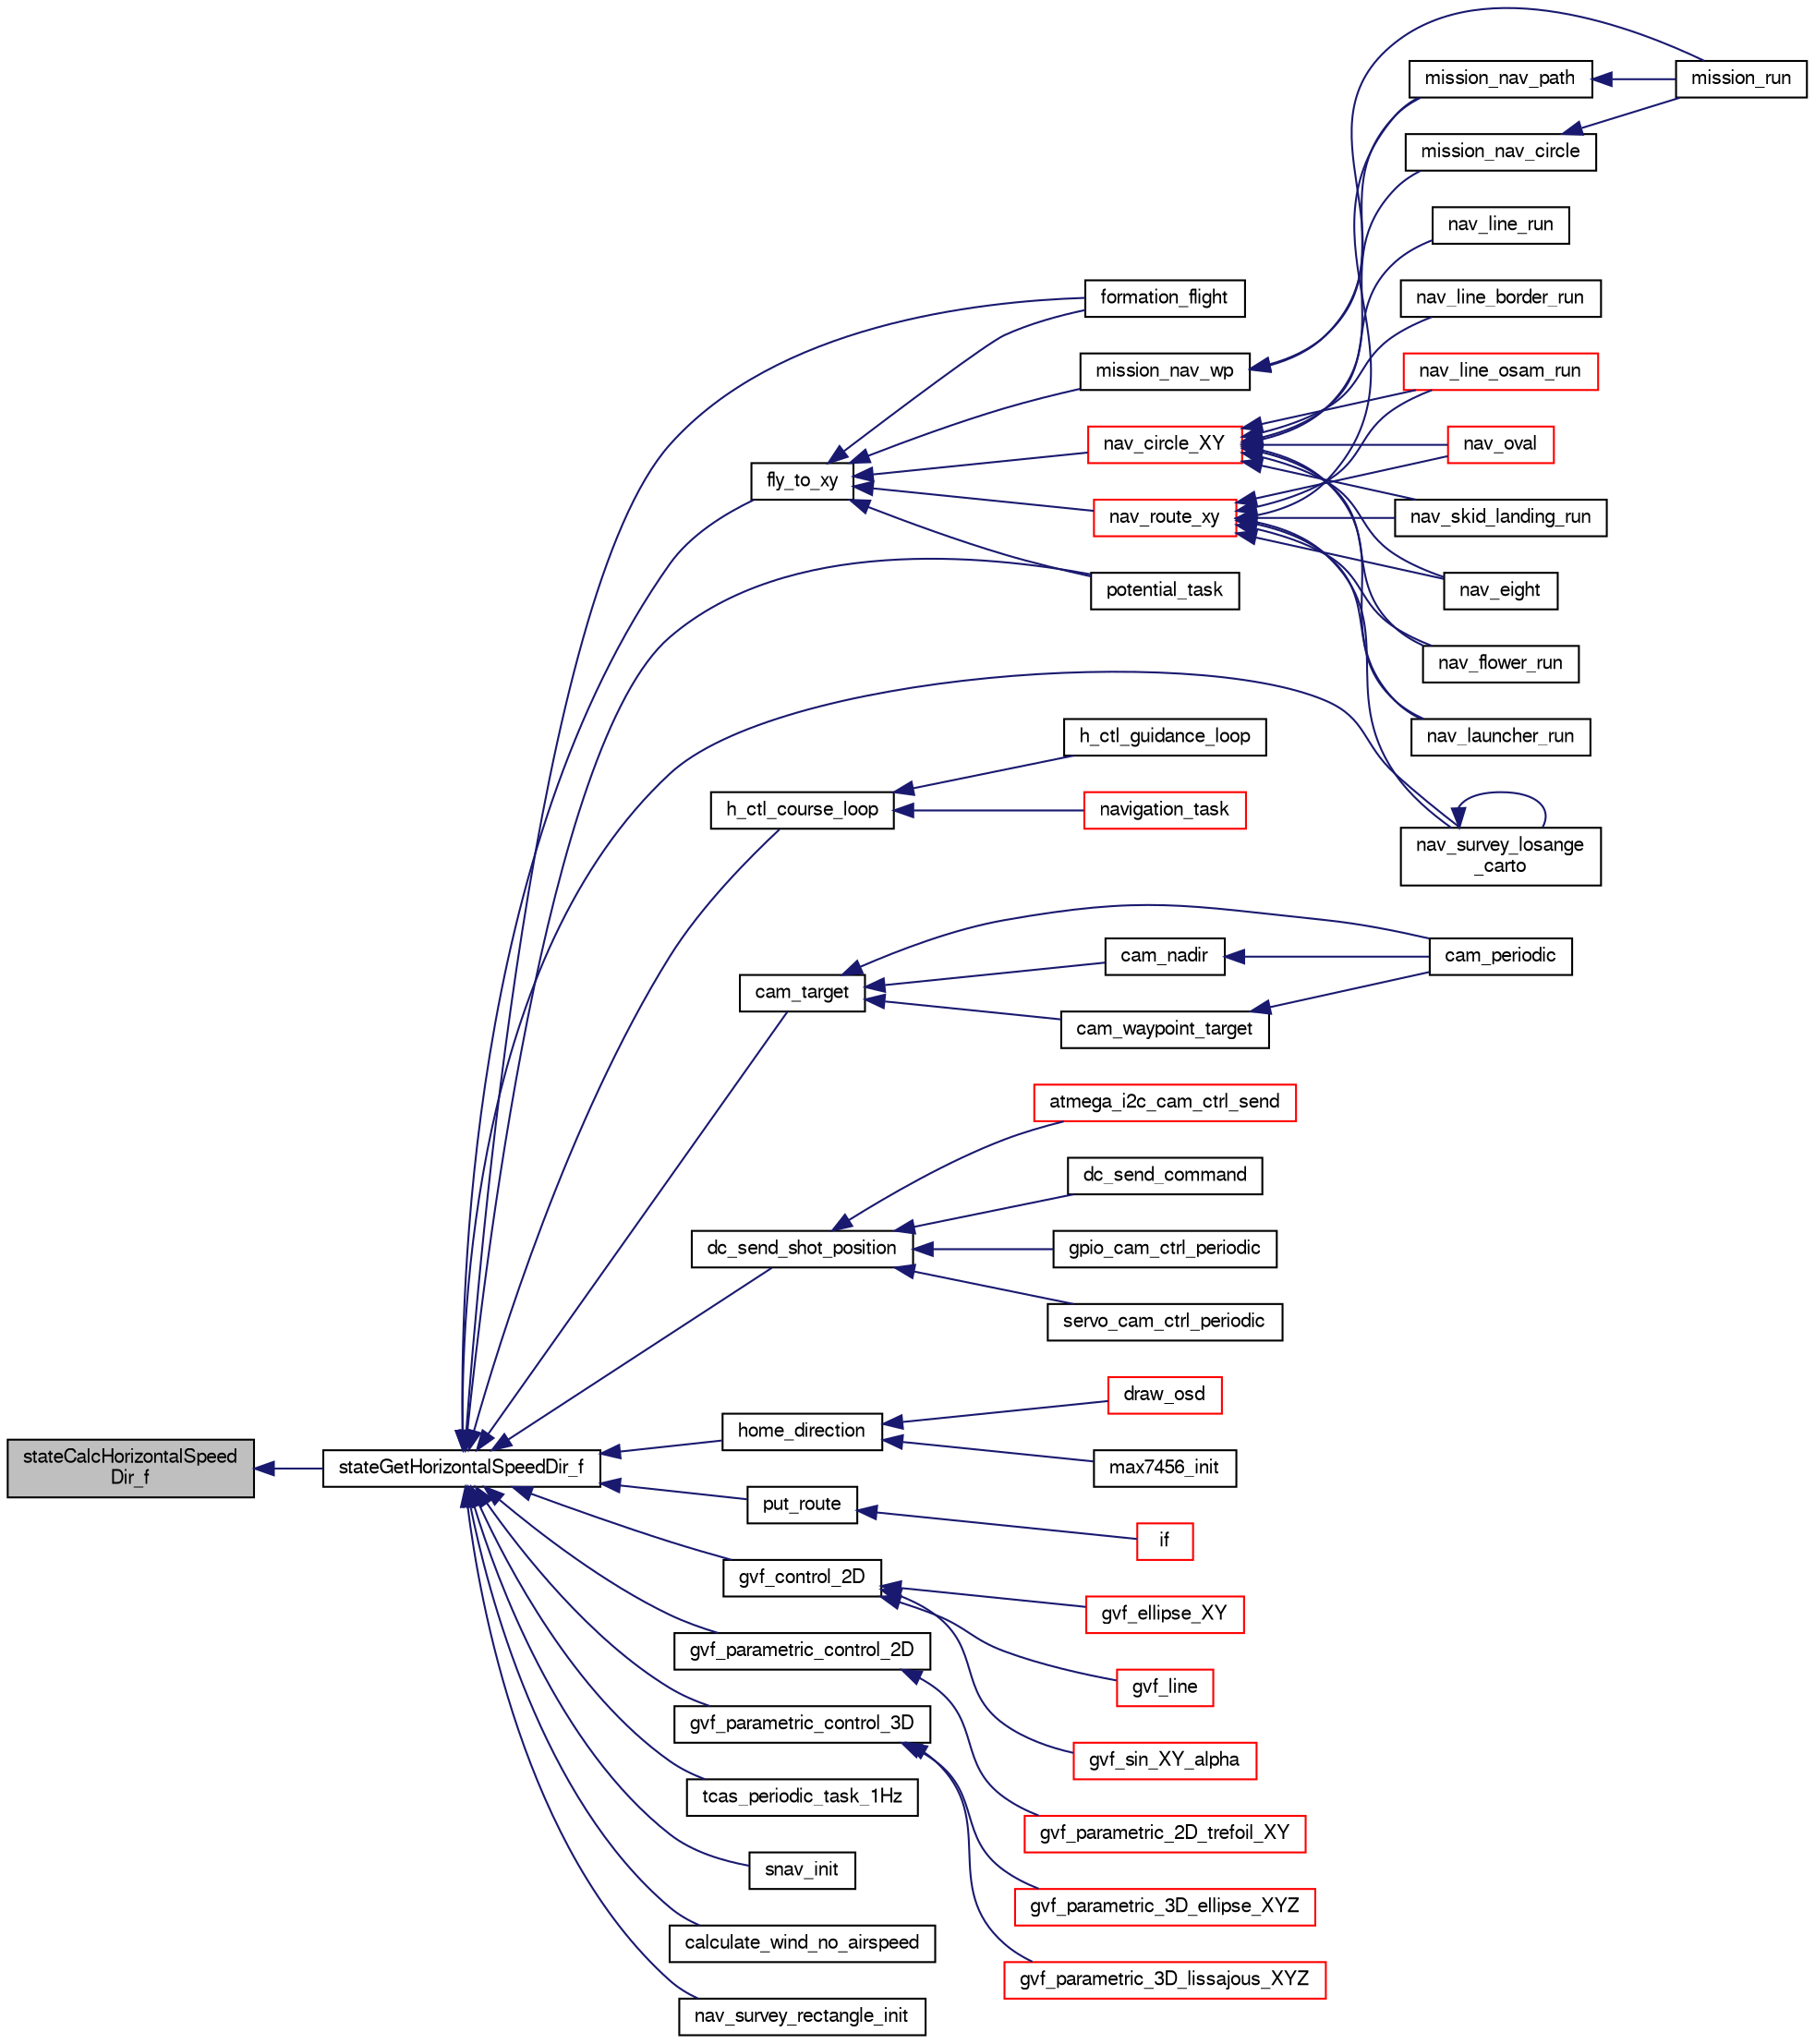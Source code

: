 digraph "stateCalcHorizontalSpeedDir_f"
{
  edge [fontname="FreeSans",fontsize="10",labelfontname="FreeSans",labelfontsize="10"];
  node [fontname="FreeSans",fontsize="10",shape=record];
  rankdir="LR";
  Node1 [label="stateCalcHorizontalSpeed\lDir_f",height=0.2,width=0.4,color="black", fillcolor="grey75", style="filled", fontcolor="black"];
  Node1 -> Node2 [dir="back",color="midnightblue",fontsize="10",style="solid",fontname="FreeSans"];
  Node2 [label="stateGetHorizontalSpeedDir_f",height=0.2,width=0.4,color="black", fillcolor="white", style="filled",URL="$group__state__velocity.html#ga6f8b83126a235daea584aa9ce97f7fac",tooltip="Get dir of horizontal ground speed (float). "];
  Node2 -> Node3 [dir="back",color="midnightblue",fontsize="10",style="solid",fontname="FreeSans"];
  Node3 [label="fly_to_xy",height=0.2,width=0.4,color="black", fillcolor="white", style="filled",URL="$nav_8h.html#ae9d11d2e378b23ecbee86419cbf341f0",tooltip="Computes desired_x, desired_y and desired_course. "];
  Node3 -> Node4 [dir="back",color="midnightblue",fontsize="10",style="solid",fontname="FreeSans"];
  Node4 [label="formation_flight",height=0.2,width=0.4,color="black", fillcolor="white", style="filled",URL="$formation_8h.html#a18de0c4f9e864cb4db84458b33b463dd"];
  Node3 -> Node5 [dir="back",color="midnightblue",fontsize="10",style="solid",fontname="FreeSans"];
  Node5 [label="mission_nav_wp",height=0.2,width=0.4,color="black", fillcolor="white", style="filled",URL="$mission__fw__nav_8c.html#a5b713af884d7efa78b467f7f7976943a",tooltip="Navigation function to a single waypoint. "];
  Node5 -> Node6 [dir="back",color="midnightblue",fontsize="10",style="solid",fontname="FreeSans"];
  Node6 [label="mission_nav_path",height=0.2,width=0.4,color="black", fillcolor="white", style="filled",URL="$mission__fw__nav_8c.html#a9374b1336f206b0728d9d85f11d47ec5",tooltip="Navigation function along a path. "];
  Node6 -> Node7 [dir="back",color="midnightblue",fontsize="10",style="solid",fontname="FreeSans"];
  Node7 [label="mission_run",height=0.2,width=0.4,color="black", fillcolor="white", style="filled",URL="$mission__fw__nav_8c.html#a77c170761e804706933b8eccce1e93ea",tooltip="Run mission. "];
  Node5 -> Node7 [dir="back",color="midnightblue",fontsize="10",style="solid",fontname="FreeSans"];
  Node3 -> Node8 [dir="back",color="midnightblue",fontsize="10",style="solid",fontname="FreeSans"];
  Node8 [label="nav_circle_XY",height=0.2,width=0.4,color="red", fillcolor="white", style="filled",URL="$nav_8h.html#ad1b9d2e8da4a32477ca8bedc0bca86fe",tooltip="Angle from center to mobile. "];
  Node8 -> Node9 [dir="back",color="midnightblue",fontsize="10",style="solid",fontname="FreeSans"];
  Node9 [label="mission_nav_circle",height=0.2,width=0.4,color="black", fillcolor="white", style="filled",URL="$mission__fw__nav_8c.html#a90ebe3cf9de0e38023ac1fb7f3b06f0c",tooltip="Navigation function on a circle. "];
  Node9 -> Node7 [dir="back",color="midnightblue",fontsize="10",style="solid",fontname="FreeSans"];
  Node8 -> Node10 [dir="back",color="midnightblue",fontsize="10",style="solid",fontname="FreeSans"];
  Node10 [label="nav_eight",height=0.2,width=0.4,color="black", fillcolor="white", style="filled",URL="$nav_8h.html#a083964068940390afc5e6621f015c19f",tooltip="Navigation along a figure 8. "];
  Node8 -> Node11 [dir="back",color="midnightblue",fontsize="10",style="solid",fontname="FreeSans"];
  Node11 [label="nav_flower_run",height=0.2,width=0.4,color="black", fillcolor="white", style="filled",URL="$nav__flower_8h.html#a6d71597b4b26b2c8f393f9621972e463"];
  Node8 -> Node12 [dir="back",color="midnightblue",fontsize="10",style="solid",fontname="FreeSans"];
  Node12 [label="nav_launcher_run",height=0.2,width=0.4,color="black", fillcolor="white", style="filled",URL="$nav__launcher_8h.html#ab48c9dc5c6e69f766e06e1c07e230a60"];
  Node8 -> Node13 [dir="back",color="midnightblue",fontsize="10",style="solid",fontname="FreeSans"];
  Node13 [label="nav_line_border_run",height=0.2,width=0.4,color="black", fillcolor="white", style="filled",URL="$nav__line__border_8h.html#ac2fa70e449c4cb7c9c8ef963f182a347"];
  Node8 -> Node14 [dir="back",color="midnightblue",fontsize="10",style="solid",fontname="FreeSans"];
  Node14 [label="nav_line_osam_run",height=0.2,width=0.4,color="red", fillcolor="white", style="filled",URL="$nav__line__osam_8h.html#aeb4d92a3eb13b8b2e4bdac64e0bc86cf"];
  Node8 -> Node15 [dir="back",color="midnightblue",fontsize="10",style="solid",fontname="FreeSans"];
  Node15 [label="nav_line_run",height=0.2,width=0.4,color="black", fillcolor="white", style="filled",URL="$nav__line_8h.html#a7232c16785cc7d5b20a77d94554506f7"];
  Node8 -> Node16 [dir="back",color="midnightblue",fontsize="10",style="solid",fontname="FreeSans"];
  Node16 [label="nav_oval",height=0.2,width=0.4,color="red", fillcolor="white", style="filled",URL="$rotorcraft_2navigation_8h.html#a5a4a7ec5d3cf1734dca01d87b3d1eef5",tooltip="Navigation along a figure O. "];
  Node8 -> Node17 [dir="back",color="midnightblue",fontsize="10",style="solid",fontname="FreeSans"];
  Node17 [label="nav_skid_landing_run",height=0.2,width=0.4,color="black", fillcolor="white", style="filled",URL="$nav__skid__landing_8h.html#a1da9c6326a3875826fe10de3b880f04c"];
  Node3 -> Node18 [dir="back",color="midnightblue",fontsize="10",style="solid",fontname="FreeSans"];
  Node18 [label="nav_route_xy",height=0.2,width=0.4,color="red", fillcolor="white", style="filled",URL="$nav_8h.html#ab4247c9f3dc0417690e1404add032cbe",tooltip="Computes the carrot position along the desired segment. "];
  Node18 -> Node6 [dir="back",color="midnightblue",fontsize="10",style="solid",fontname="FreeSans"];
  Node18 -> Node10 [dir="back",color="midnightblue",fontsize="10",style="solid",fontname="FreeSans"];
  Node18 -> Node11 [dir="back",color="midnightblue",fontsize="10",style="solid",fontname="FreeSans"];
  Node18 -> Node12 [dir="back",color="midnightblue",fontsize="10",style="solid",fontname="FreeSans"];
  Node18 -> Node14 [dir="back",color="midnightblue",fontsize="10",style="solid",fontname="FreeSans"];
  Node18 -> Node16 [dir="back",color="midnightblue",fontsize="10",style="solid",fontname="FreeSans"];
  Node18 -> Node17 [dir="back",color="midnightblue",fontsize="10",style="solid",fontname="FreeSans"];
  Node18 -> Node19 [dir="back",color="midnightblue",fontsize="10",style="solid",fontname="FreeSans"];
  Node19 [label="nav_survey_losange\l_carto",height=0.2,width=0.4,color="black", fillcolor="white", style="filled",URL="$cartography_8h.html#a3f8bdbaa19cc5d01bc33022d2c609441"];
  Node19 -> Node19 [dir="back",color="midnightblue",fontsize="10",style="solid",fontname="FreeSans"];
  Node3 -> Node20 [dir="back",color="midnightblue",fontsize="10",style="solid",fontname="FreeSans"];
  Node20 [label="potential_task",height=0.2,width=0.4,color="black", fillcolor="white", style="filled",URL="$potential_8h.html#a2ecae8ed4b80ccfece655453a56db7cd"];
  Node2 -> Node21 [dir="back",color="midnightblue",fontsize="10",style="solid",fontname="FreeSans"];
  Node21 [label="h_ctl_course_loop",height=0.2,width=0.4,color="black", fillcolor="white", style="filled",URL="$fixedwing_2stabilization_2stabilization__attitude_8h.html#a02ae04f0f1bbe7588572e87e3dadb381"];
  Node21 -> Node22 [dir="back",color="midnightblue",fontsize="10",style="solid",fontname="FreeSans"];
  Node22 [label="h_ctl_guidance_loop",height=0.2,width=0.4,color="black", fillcolor="white", style="filled",URL="$fixedwing_2guidance_2guidance__h_8h.html#a33f80a675c12489f29ccd436b4e6d25c",tooltip="General guidance logic This will call the proper control loops according to the sub-modes. "];
  Node21 -> Node23 [dir="back",color="midnightblue",fontsize="10",style="solid",fontname="FreeSans"];
  Node23 [label="navigation_task",height=0.2,width=0.4,color="red", fillcolor="white", style="filled",URL="$fixedwing_2autopilot__static_8h.html#a79f823520ea0823e20084686978281e6",tooltip="Control loops FIXME should be somewhere else. "];
  Node2 -> Node24 [dir="back",color="midnightblue",fontsize="10",style="solid",fontname="FreeSans"];
  Node24 [label="cam_target",height=0.2,width=0.4,color="black", fillcolor="white", style="filled",URL="$cam_8c.html#aab3da8ed719ee01699f50450b3df3b13",tooltip="Computes the right angles from target_x, target_y, target_alt. "];
  Node24 -> Node25 [dir="back",color="midnightblue",fontsize="10",style="solid",fontname="FreeSans"];
  Node25 [label="cam_nadir",height=0.2,width=0.4,color="black", fillcolor="white", style="filled",URL="$cam_8c.html#aa5c7c762b35b57ec479e6244f006c5d1",tooltip="Point straight down. "];
  Node25 -> Node26 [dir="back",color="midnightblue",fontsize="10",style="solid",fontname="FreeSans"];
  Node26 [label="cam_periodic",height=0.2,width=0.4,color="black", fillcolor="white", style="filled",URL="$cam_8h.html#a1ac78decc31cdd4c6b7584a8bf42d315",tooltip="For CAM_MODE_AC_TARGET mode. "];
  Node24 -> Node26 [dir="back",color="midnightblue",fontsize="10",style="solid",fontname="FreeSans"];
  Node24 -> Node27 [dir="back",color="midnightblue",fontsize="10",style="solid",fontname="FreeSans"];
  Node27 [label="cam_waypoint_target",height=0.2,width=0.4,color="black", fillcolor="white", style="filled",URL="$cam_8c.html#a91c2133236e62688f7acfe1ab9fe2f11"];
  Node27 -> Node26 [dir="back",color="midnightblue",fontsize="10",style="solid",fontname="FreeSans"];
  Node2 -> Node19 [dir="back",color="midnightblue",fontsize="10",style="solid",fontname="FreeSans"];
  Node2 -> Node28 [dir="back",color="midnightblue",fontsize="10",style="solid",fontname="FreeSans"];
  Node28 [label="dc_send_shot_position",height=0.2,width=0.4,color="black", fillcolor="white", style="filled",URL="$dc_8h.html#aaf0625fed2e489322c40c4b2a1904e9a",tooltip="Send Down the coordinates of where the photo was taken. "];
  Node28 -> Node29 [dir="back",color="midnightblue",fontsize="10",style="solid",fontname="FreeSans"];
  Node29 [label="atmega_i2c_cam_ctrl_send",height=0.2,width=0.4,color="red", fillcolor="white", style="filled",URL="$atmega__i2c__cam__ctrl_8h.html#ad7c06f4d1c398ba41252eb2e7ecd1a85"];
  Node28 -> Node30 [dir="back",color="midnightblue",fontsize="10",style="solid",fontname="FreeSans"];
  Node30 [label="dc_send_command",height=0.2,width=0.4,color="black", fillcolor="white", style="filled",URL="$gpio__cam__ctrl_8c.html#a833f16388be36136f5d7d173200d5e95",tooltip="Send Command To Camera. "];
  Node28 -> Node31 [dir="back",color="midnightblue",fontsize="10",style="solid",fontname="FreeSans"];
  Node31 [label="gpio_cam_ctrl_periodic",height=0.2,width=0.4,color="black", fillcolor="white", style="filled",URL="$gpio__cam__ctrl_8h.html#a9ea235d04c38558097d37bc2dacdef1e",tooltip="Periodic. "];
  Node28 -> Node32 [dir="back",color="midnightblue",fontsize="10",style="solid",fontname="FreeSans"];
  Node32 [label="servo_cam_ctrl_periodic",height=0.2,width=0.4,color="black", fillcolor="white", style="filled",URL="$servo__cam__ctrl_8h.html#a8fb28d260287fc333f4d1e110a68db27"];
  Node2 -> Node33 [dir="back",color="midnightblue",fontsize="10",style="solid",fontname="FreeSans"];
  Node33 [label="home_direction",height=0.2,width=0.4,color="black", fillcolor="white", style="filled",URL="$max7456_8c.html#af647f85cf21dab23d18ac36c8beadd20"];
  Node33 -> Node34 [dir="back",color="midnightblue",fontsize="10",style="solid",fontname="FreeSans"];
  Node34 [label="draw_osd",height=0.2,width=0.4,color="red", fillcolor="white", style="filled",URL="$max7456_8c.html#a079837dac11983fe67050e136b0080e4"];
  Node33 -> Node35 [dir="back",color="midnightblue",fontsize="10",style="solid",fontname="FreeSans"];
  Node35 [label="max7456_init",height=0.2,width=0.4,color="black", fillcolor="white", style="filled",URL="$max7456_8h.html#a945116b36ac06fdbb6f4aef0c5e7f7ca"];
  Node2 -> Node36 [dir="back",color="midnightblue",fontsize="10",style="solid",fontname="FreeSans"];
  Node36 [label="put_route",height=0.2,width=0.4,color="black", fillcolor="white", style="filled",URL="$e__identification__fr_8c.html#ad697ac22d1fafd997a6033c81aac40c9"];
  Node36 -> Node37 [dir="back",color="midnightblue",fontsize="10",style="solid",fontname="FreeSans"];
  Node37 [label="if",height=0.2,width=0.4,color="red", fillcolor="white", style="filled",URL="$e__identification__fr_8c.html#a92cffae21318c1d983c63f3afa2a8d87"];
  Node2 -> Node38 [dir="back",color="midnightblue",fontsize="10",style="solid",fontname="FreeSans"];
  Node38 [label="gvf_control_2D",height=0.2,width=0.4,color="black", fillcolor="white", style="filled",URL="$gvf_8h.html#abb4d98f4686f18ac9111291ba7afda77"];
  Node38 -> Node39 [dir="back",color="midnightblue",fontsize="10",style="solid",fontname="FreeSans"];
  Node39 [label="gvf_ellipse_XY",height=0.2,width=0.4,color="red", fillcolor="white", style="filled",URL="$gvf_8h.html#ad4ac74c3e1ae77e925a16e7f6ca93c34"];
  Node38 -> Node40 [dir="back",color="midnightblue",fontsize="10",style="solid",fontname="FreeSans"];
  Node40 [label="gvf_line",height=0.2,width=0.4,color="red", fillcolor="white", style="filled",URL="$gvf_8c.html#aca22fe13ba4f5c352bb27b001010c43f"];
  Node38 -> Node41 [dir="back",color="midnightblue",fontsize="10",style="solid",fontname="FreeSans"];
  Node41 [label="gvf_sin_XY_alpha",height=0.2,width=0.4,color="red", fillcolor="white", style="filled",URL="$gvf_8h.html#a9af1a61d98cb2c59282573ecadeb364d"];
  Node2 -> Node42 [dir="back",color="midnightblue",fontsize="10",style="solid",fontname="FreeSans"];
  Node42 [label="gvf_parametric_control_2D",height=0.2,width=0.4,color="black", fillcolor="white", style="filled",URL="$gvf__parametric_8h.html#a0bf257db90fb490ee9a81e2b11bf4ff0"];
  Node42 -> Node43 [dir="back",color="midnightblue",fontsize="10",style="solid",fontname="FreeSans"];
  Node43 [label="gvf_parametric_2D_trefoil_XY",height=0.2,width=0.4,color="red", fillcolor="white", style="filled",URL="$gvf__parametric_8h.html#a6c8f08d6af72cdf0464bb4e5d045e468",tooltip="2D TRAJECTORIES "];
  Node2 -> Node44 [dir="back",color="midnightblue",fontsize="10",style="solid",fontname="FreeSans"];
  Node44 [label="gvf_parametric_control_3D",height=0.2,width=0.4,color="black", fillcolor="white", style="filled",URL="$gvf__parametric_8h.html#a03440442b6ccf59e11311446f386186e"];
  Node44 -> Node45 [dir="back",color="midnightblue",fontsize="10",style="solid",fontname="FreeSans"];
  Node45 [label="gvf_parametric_3D_ellipse_XYZ",height=0.2,width=0.4,color="red", fillcolor="white", style="filled",URL="$gvf__parametric_8h.html#a3ecdfd7486513cfba5c123d182dd2dde",tooltip="3D TRAJECTORIES "];
  Node44 -> Node46 [dir="back",color="midnightblue",fontsize="10",style="solid",fontname="FreeSans"];
  Node46 [label="gvf_parametric_3D_lissajous_XYZ",height=0.2,width=0.4,color="red", fillcolor="white", style="filled",URL="$gvf__parametric_8h.html#a7746ba6a61f5a79b67c61fe1abca8fce"];
  Node2 -> Node4 [dir="back",color="midnightblue",fontsize="10",style="solid",fontname="FreeSans"];
  Node2 -> Node20 [dir="back",color="midnightblue",fontsize="10",style="solid",fontname="FreeSans"];
  Node2 -> Node47 [dir="back",color="midnightblue",fontsize="10",style="solid",fontname="FreeSans"];
  Node47 [label="tcas_periodic_task_1Hz",height=0.2,width=0.4,color="black", fillcolor="white", style="filled",URL="$tcas_8h.html#adb2f00821358ed6ad0f366e6a2422558"];
  Node2 -> Node48 [dir="back",color="midnightblue",fontsize="10",style="solid",fontname="FreeSans"];
  Node48 [label="snav_init",height=0.2,width=0.4,color="black", fillcolor="white", style="filled",URL="$nav__smooth_8h.html#a99312813a9bf98a2cd69dfd54ff9801b"];
  Node2 -> Node49 [dir="back",color="midnightblue",fontsize="10",style="solid",fontname="FreeSans"];
  Node49 [label="calculate_wind_no_airspeed",height=0.2,width=0.4,color="black", fillcolor="white", style="filled",URL="$uav__recovery_8h.html#aeb19d3dd881fdd134582bf54daecf9a6"];
  Node2 -> Node50 [dir="back",color="midnightblue",fontsize="10",style="solid",fontname="FreeSans"];
  Node50 [label="nav_survey_rectangle_init",height=0.2,width=0.4,color="black", fillcolor="white", style="filled",URL="$nav__survey__rectangle_8h.html#acb7f46110d7005aa6fa0e73814a81aef"];
}
